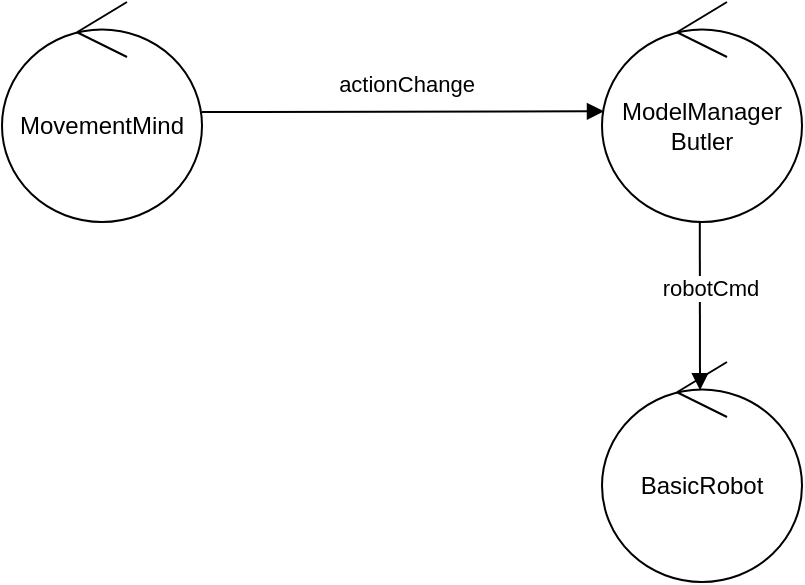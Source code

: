 <mxfile version="12.1.0" type="device" pages="1"><diagram id="JYTyOHGOhtkRoVSDCIXd" name="Page-1"><mxGraphModel dx="255" dy="105" grid="1" gridSize="10" guides="1" tooltips="1" connect="1" arrows="1" fold="1" page="1" pageScale="1" pageWidth="827" pageHeight="1169" math="0" shadow="0"><root><mxCell id="0"/><mxCell id="1" parent="0"/><mxCell id="s0b9L_krxAx5MLCL9W3s-2" value="MovementMind" style="ellipse;shape=umlControl;whiteSpace=wrap;html=1;" vertex="1" parent="1"><mxGeometry x="220" y="340" width="100" height="110" as="geometry"/></mxCell><mxCell id="s0b9L_krxAx5MLCL9W3s-3" value="ModelManager&lt;br&gt;Butler" style="ellipse;shape=umlControl;whiteSpace=wrap;html=1;" vertex="1" parent="1"><mxGeometry x="520" y="340" width="100" height="110" as="geometry"/></mxCell><mxCell id="s0b9L_krxAx5MLCL9W3s-4" value="actionChange" style="html=1;verticalAlign=bottom;endArrow=block;entryX=0.01;entryY=0.497;entryDx=0;entryDy=0;entryPerimeter=0;" edge="1" parent="1" source="s0b9L_krxAx5MLCL9W3s-2" target="s0b9L_krxAx5MLCL9W3s-3"><mxGeometry x="0.015" y="5" width="80" relative="1" as="geometry"><mxPoint x="320" y="395" as="sourcePoint"/><mxPoint x="400" y="395" as="targetPoint"/><mxPoint as="offset"/></mxGeometry></mxCell><mxCell id="s0b9L_krxAx5MLCL9W3s-10" value="robotCmd" style="html=1;verticalAlign=bottom;endArrow=block;entryX=0.49;entryY=0.128;entryDx=0;entryDy=0;entryPerimeter=0;exitX=0.489;exitY=0.99;exitDx=0;exitDy=0;exitPerimeter=0;" edge="1" parent="1" target="s0b9L_krxAx5MLCL9W3s-11"><mxGeometry x="0.015" y="5" width="80" relative="1" as="geometry"><mxPoint x="568.9" y="449.9" as="sourcePoint"/><mxPoint x="571" y="530.02" as="targetPoint"/><mxPoint as="offset"/></mxGeometry></mxCell><mxCell id="s0b9L_krxAx5MLCL9W3s-11" value="BasicRobot" style="ellipse;shape=umlControl;whiteSpace=wrap;html=1;" vertex="1" parent="1"><mxGeometry x="520" y="520" width="100" height="110" as="geometry"/></mxCell></root></mxGraphModel></diagram></mxfile>